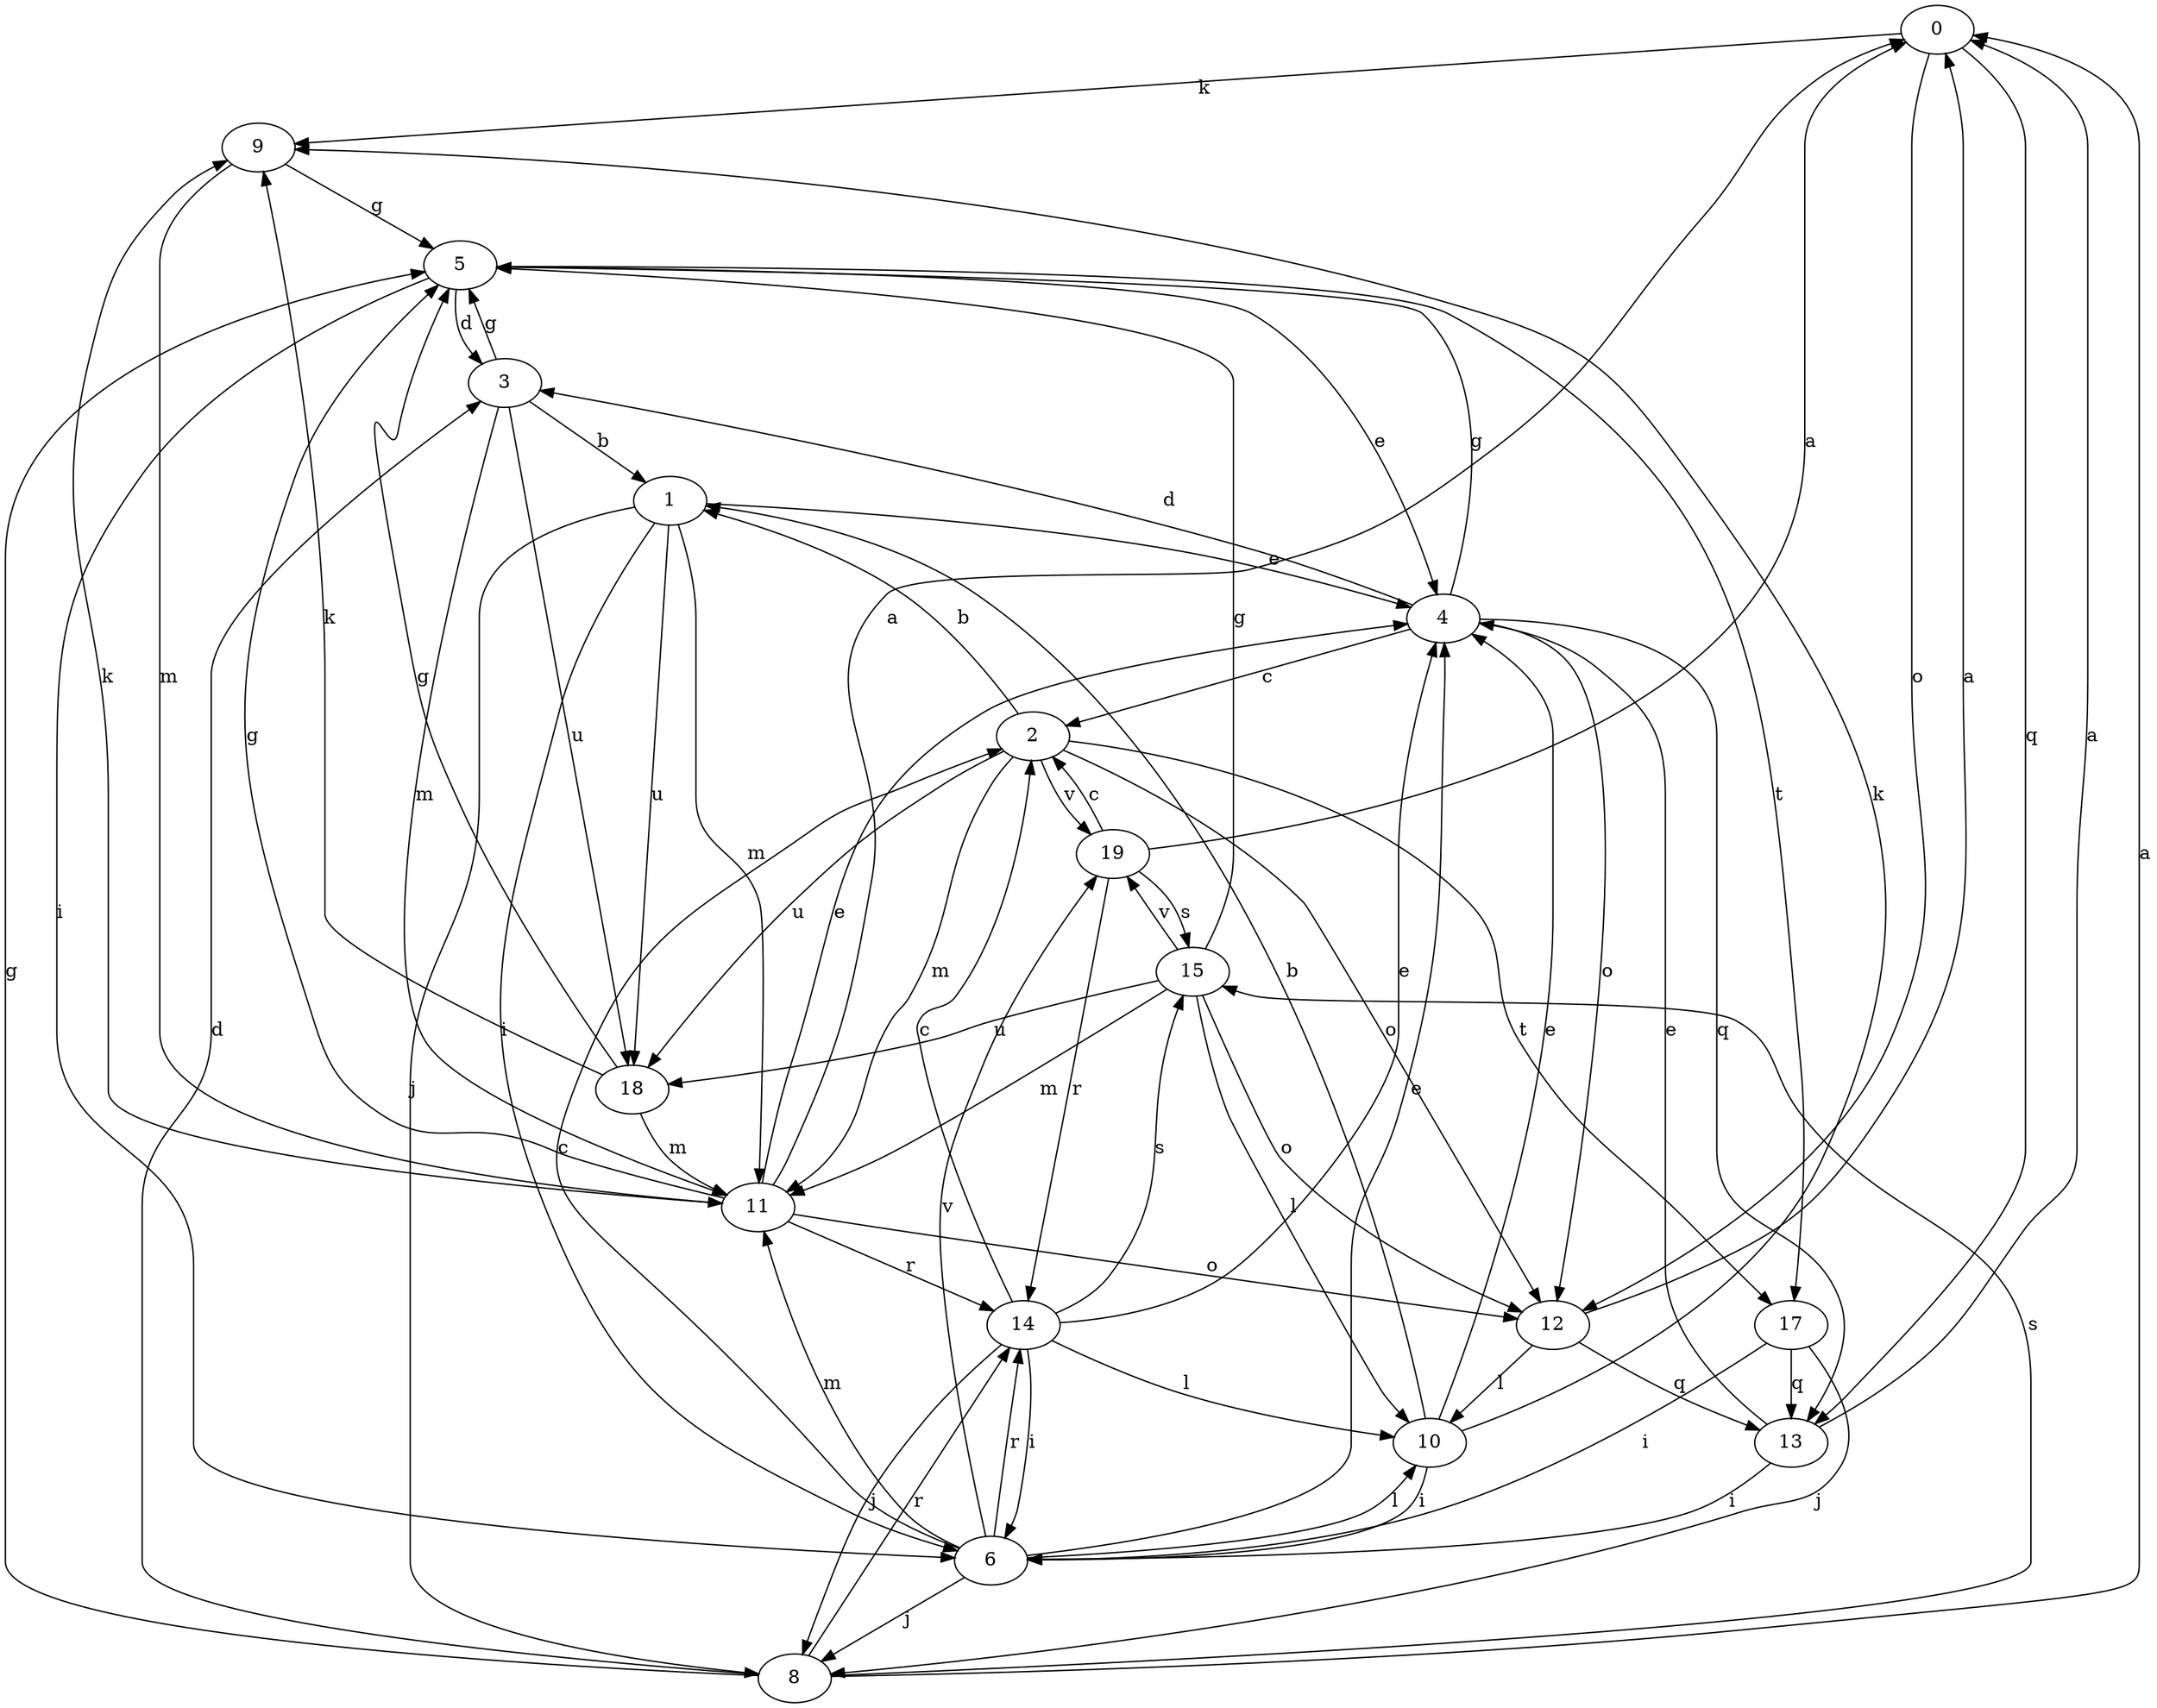 strict digraph  {
0;
1;
2;
3;
4;
5;
6;
8;
9;
10;
11;
12;
13;
14;
15;
17;
18;
19;
0 -> 9  [label=k];
0 -> 12  [label=o];
0 -> 13  [label=q];
1 -> 4  [label=e];
1 -> 6  [label=i];
1 -> 8  [label=j];
1 -> 11  [label=m];
1 -> 18  [label=u];
2 -> 1  [label=b];
2 -> 11  [label=m];
2 -> 12  [label=o];
2 -> 17  [label=t];
2 -> 18  [label=u];
2 -> 19  [label=v];
3 -> 1  [label=b];
3 -> 5  [label=g];
3 -> 11  [label=m];
3 -> 18  [label=u];
4 -> 2  [label=c];
4 -> 3  [label=d];
4 -> 5  [label=g];
4 -> 12  [label=o];
4 -> 13  [label=q];
5 -> 3  [label=d];
5 -> 4  [label=e];
5 -> 6  [label=i];
5 -> 17  [label=t];
6 -> 2  [label=c];
6 -> 4  [label=e];
6 -> 8  [label=j];
6 -> 10  [label=l];
6 -> 11  [label=m];
6 -> 14  [label=r];
6 -> 19  [label=v];
8 -> 0  [label=a];
8 -> 3  [label=d];
8 -> 5  [label=g];
8 -> 14  [label=r];
8 -> 15  [label=s];
9 -> 5  [label=g];
9 -> 11  [label=m];
10 -> 1  [label=b];
10 -> 4  [label=e];
10 -> 6  [label=i];
10 -> 9  [label=k];
11 -> 0  [label=a];
11 -> 4  [label=e];
11 -> 5  [label=g];
11 -> 9  [label=k];
11 -> 12  [label=o];
11 -> 14  [label=r];
12 -> 0  [label=a];
12 -> 10  [label=l];
12 -> 13  [label=q];
13 -> 0  [label=a];
13 -> 4  [label=e];
13 -> 6  [label=i];
14 -> 2  [label=c];
14 -> 4  [label=e];
14 -> 6  [label=i];
14 -> 8  [label=j];
14 -> 10  [label=l];
14 -> 15  [label=s];
15 -> 5  [label=g];
15 -> 10  [label=l];
15 -> 11  [label=m];
15 -> 12  [label=o];
15 -> 18  [label=u];
15 -> 19  [label=v];
17 -> 6  [label=i];
17 -> 8  [label=j];
17 -> 13  [label=q];
18 -> 5  [label=g];
18 -> 9  [label=k];
18 -> 11  [label=m];
19 -> 0  [label=a];
19 -> 2  [label=c];
19 -> 14  [label=r];
19 -> 15  [label=s];
}
